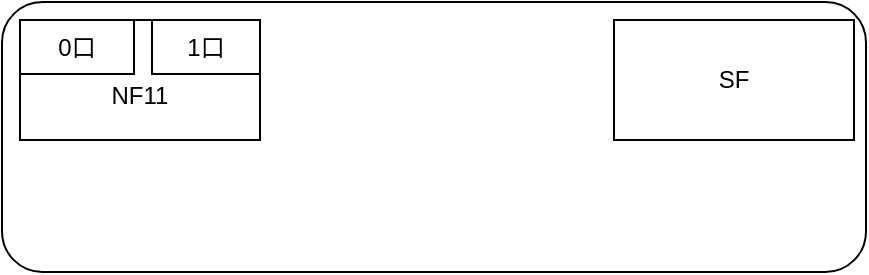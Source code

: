 <mxfile version="26.0.16">
  <diagram name="第 1 页" id="8EItVtjwndKrS1JGXfhx">
    <mxGraphModel dx="1678" dy="933" grid="1" gridSize="9" guides="1" tooltips="1" connect="1" arrows="1" fold="1" page="1" pageScale="1" pageWidth="1200" pageHeight="1600" math="0" shadow="0">
      <root>
        <mxCell id="0" />
        <mxCell id="1" parent="0" />
        <mxCell id="gdJAsCPpcSy1h_G_5Ia9-2" value="" style="rounded=1;whiteSpace=wrap;html=1;" vertex="1" parent="1">
          <mxGeometry x="162" y="774" width="432" height="135" as="geometry" />
        </mxCell>
        <mxCell id="gdJAsCPpcSy1h_G_5Ia9-3" value="&lt;div&gt;&lt;br&gt;&lt;/div&gt;NF11" style="rounded=0;whiteSpace=wrap;html=1;" vertex="1" parent="1">
          <mxGeometry x="171" y="783" width="120" height="60" as="geometry" />
        </mxCell>
        <mxCell id="gdJAsCPpcSy1h_G_5Ia9-4" value="SF" style="rounded=0;whiteSpace=wrap;html=1;" vertex="1" parent="1">
          <mxGeometry x="468" y="783" width="120" height="60" as="geometry" />
        </mxCell>
        <mxCell id="gdJAsCPpcSy1h_G_5Ia9-5" value="0口" style="rounded=0;whiteSpace=wrap;html=1;" vertex="1" parent="1">
          <mxGeometry x="171" y="783" width="57" height="27" as="geometry" />
        </mxCell>
        <mxCell id="gdJAsCPpcSy1h_G_5Ia9-6" value="1口" style="rounded=0;whiteSpace=wrap;html=1;" vertex="1" parent="1">
          <mxGeometry x="237" y="783" width="54" height="27" as="geometry" />
        </mxCell>
      </root>
    </mxGraphModel>
  </diagram>
</mxfile>
